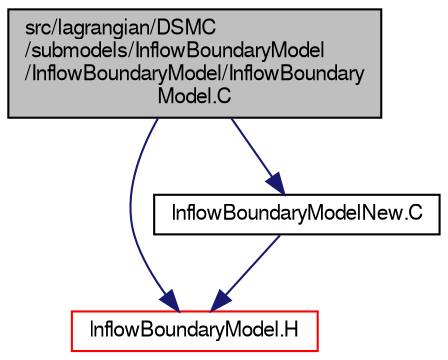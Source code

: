 digraph "src/lagrangian/DSMC/submodels/InflowBoundaryModel/InflowBoundaryModel/InflowBoundaryModel.C"
{
  bgcolor="transparent";
  edge [fontname="FreeSans",fontsize="10",labelfontname="FreeSans",labelfontsize="10"];
  node [fontname="FreeSans",fontsize="10",shape=record];
  Node1 [label="src/lagrangian/DSMC\l/submodels/InflowBoundaryModel\l/InflowBoundaryModel/InflowBoundary\lModel.C",height=0.2,width=0.4,color="black", fillcolor="grey75", style="filled" fontcolor="black"];
  Node1 -> Node2 [color="midnightblue",fontsize="10",style="solid",fontname="FreeSans"];
  Node2 [label="InflowBoundaryModel.H",height=0.2,width=0.4,color="red",URL="$a05982.html"];
  Node1 -> Node3 [color="midnightblue",fontsize="10",style="solid",fontname="FreeSans"];
  Node3 [label="InflowBoundaryModelNew.C",height=0.2,width=0.4,color="black",URL="$a05983.html"];
  Node3 -> Node2 [color="midnightblue",fontsize="10",style="solid",fontname="FreeSans"];
}
